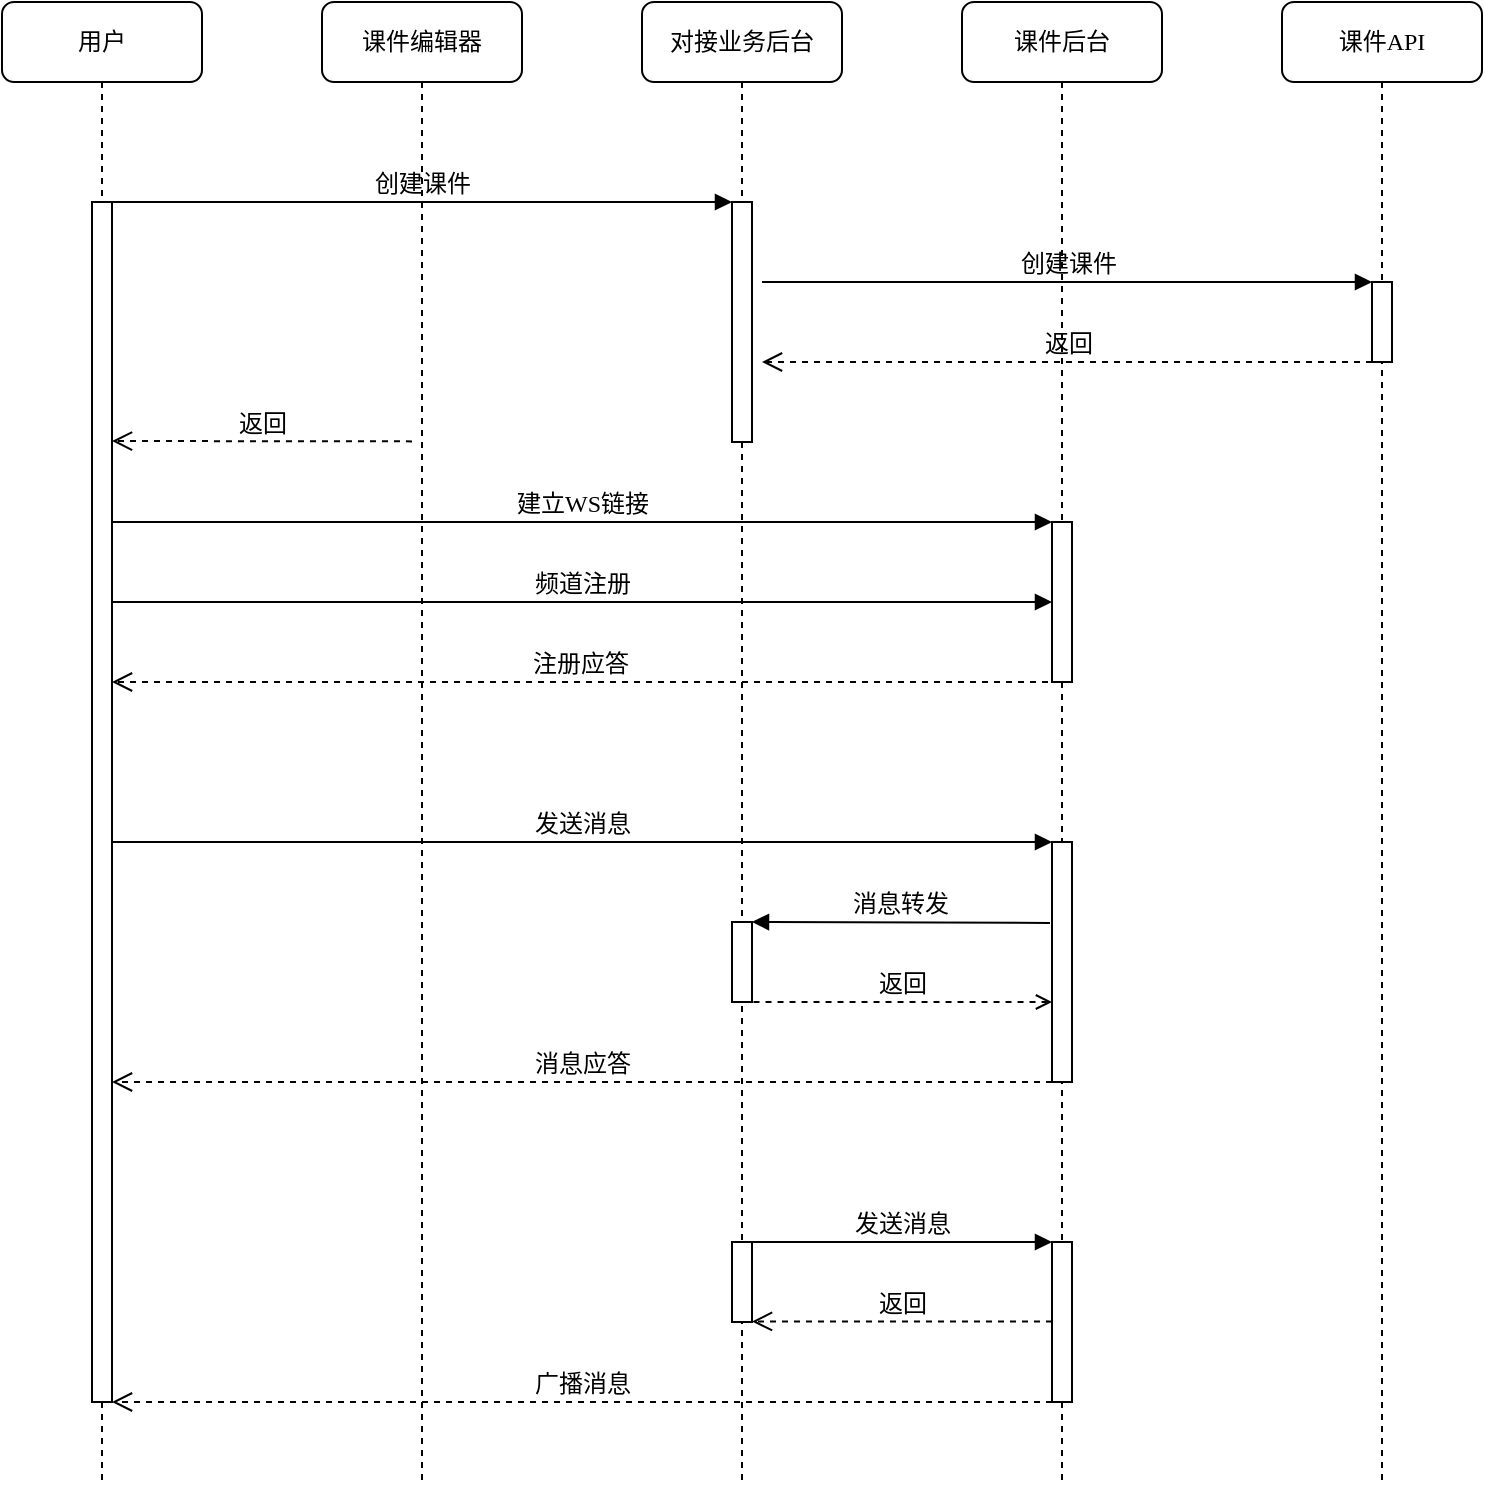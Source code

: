 <mxfile version="21.3.8" type="github">
  <diagram name="第 1 页" id="E05Ltvb_8k6aoxSRjsTi">
    <mxGraphModel dx="819" dy="409" grid="1" gridSize="10" guides="1" tooltips="1" connect="1" arrows="1" fold="1" page="1" pageScale="1" pageWidth="827" pageHeight="1169" math="0" shadow="0">
      <root>
        <mxCell id="0" />
        <mxCell id="1" parent="0" />
        <mxCell id="wpOEHZqx33qmMmasa-VJ-4" value="课件后台" style="shape=umlLifeline;perimeter=lifelinePerimeter;whiteSpace=wrap;html=1;container=1;collapsible=0;recursiveResize=0;outlineConnect=0;rounded=1;shadow=0;comic=0;labelBackgroundColor=none;strokeWidth=1;fontFamily=Verdana;fontSize=12;align=center;" vertex="1" parent="1">
          <mxGeometry x="560" y="80" width="100" height="740" as="geometry" />
        </mxCell>
        <mxCell id="wpOEHZqx33qmMmasa-VJ-5" value="" style="html=1;points=[];perimeter=orthogonalPerimeter;rounded=0;shadow=0;comic=0;labelBackgroundColor=none;strokeWidth=1;fontFamily=Verdana;fontSize=12;align=center;" vertex="1" parent="wpOEHZqx33qmMmasa-VJ-4">
          <mxGeometry x="45" y="260" width="10" height="80" as="geometry" />
        </mxCell>
        <mxCell id="wpOEHZqx33qmMmasa-VJ-6" value="发送消息" style="html=1;verticalAlign=bottom;endArrow=block;labelBackgroundColor=none;fontFamily=Verdana;fontSize=12;edgeStyle=elbowEdgeStyle;elbow=vertical;entryX=-0.209;entryY=0;entryDx=0;entryDy=0;entryPerimeter=0;" edge="1" parent="wpOEHZqx33qmMmasa-VJ-4">
          <mxGeometry x="-0.002" relative="1" as="geometry">
            <mxPoint x="-105" y="620" as="sourcePoint" />
            <Array as="points">
              <mxPoint x="-48.41" y="620" />
              <mxPoint x="-38.41" y="680" />
              <mxPoint x="1.59" y="690" />
              <mxPoint x="-18.41" y="650" />
              <mxPoint x="-98.41" y="540" />
            </Array>
            <mxPoint x="45" y="620" as="targetPoint" />
            <mxPoint as="offset" />
          </mxGeometry>
        </mxCell>
        <mxCell id="wpOEHZqx33qmMmasa-VJ-7" value="" style="html=1;points=[];perimeter=orthogonalPerimeter;rounded=0;shadow=0;comic=0;labelBackgroundColor=none;strokeWidth=1;fontFamily=Verdana;fontSize=12;align=center;" vertex="1" parent="wpOEHZqx33qmMmasa-VJ-4">
          <mxGeometry x="45" y="620" width="10" height="80" as="geometry" />
        </mxCell>
        <mxCell id="wpOEHZqx33qmMmasa-VJ-9" value="课件编辑器" style="shape=umlLifeline;perimeter=lifelinePerimeter;whiteSpace=wrap;html=1;container=1;collapsible=0;recursiveResize=0;outlineConnect=0;rounded=1;shadow=0;comic=0;labelBackgroundColor=none;strokeWidth=1;fontFamily=Verdana;fontSize=12;align=center;" vertex="1" parent="1">
          <mxGeometry x="240" y="80" width="100" height="740" as="geometry" />
        </mxCell>
        <mxCell id="wpOEHZqx33qmMmasa-VJ-11" value="返回" style="html=1;verticalAlign=bottom;endArrow=open;dashed=1;endSize=8;labelBackgroundColor=none;fontFamily=Verdana;fontSize=12;edgeStyle=elbowEdgeStyle;elbow=vertical;" edge="1" parent="wpOEHZqx33qmMmasa-VJ-9">
          <mxGeometry relative="1" as="geometry">
            <mxPoint x="-105" y="219.69" as="targetPoint" />
            <Array as="points" />
            <mxPoint x="45" y="219.69" as="sourcePoint" />
            <mxPoint as="offset" />
          </mxGeometry>
        </mxCell>
        <mxCell id="wpOEHZqx33qmMmasa-VJ-12" value="建立WS链接" style="html=1;verticalAlign=bottom;endArrow=block;labelBackgroundColor=none;fontFamily=Verdana;fontSize=12;edgeStyle=elbowEdgeStyle;elbow=vertical;" edge="1" parent="wpOEHZqx33qmMmasa-VJ-9">
          <mxGeometry x="-0.001" relative="1" as="geometry">
            <mxPoint x="-105" y="260" as="sourcePoint" />
            <mxPoint x="365" y="260" as="targetPoint" />
            <mxPoint as="offset" />
          </mxGeometry>
        </mxCell>
        <mxCell id="wpOEHZqx33qmMmasa-VJ-13" value="对接业务后台" style="shape=umlLifeline;perimeter=lifelinePerimeter;whiteSpace=wrap;html=1;container=1;collapsible=0;recursiveResize=0;outlineConnect=0;rounded=1;shadow=0;comic=0;labelBackgroundColor=none;strokeWidth=1;fontFamily=Verdana;fontSize=12;align=center;" vertex="1" parent="1">
          <mxGeometry x="400" y="80" width="100" height="740" as="geometry" />
        </mxCell>
        <mxCell id="wpOEHZqx33qmMmasa-VJ-14" value="频道注册" style="html=1;verticalAlign=bottom;endArrow=block;labelBackgroundColor=none;fontFamily=Verdana;fontSize=12;edgeStyle=elbowEdgeStyle;elbow=vertical;exitX=1.429;exitY=0.147;exitDx=0;exitDy=0;exitPerimeter=0;" edge="1" parent="wpOEHZqx33qmMmasa-VJ-13">
          <mxGeometry relative="1" as="geometry">
            <mxPoint x="-265" y="300" as="sourcePoint" />
            <mxPoint x="205" y="300" as="targetPoint" />
            <Array as="points">
              <mxPoint x="-203.87" y="300" />
              <mxPoint x="16.13" y="294" />
            </Array>
          </mxGeometry>
        </mxCell>
        <mxCell id="wpOEHZqx33qmMmasa-VJ-15" value="" style="html=1;points=[];perimeter=orthogonalPerimeter;rounded=0;shadow=0;comic=0;labelBackgroundColor=none;strokeWidth=1;fontFamily=Verdana;fontSize=12;align=center;" vertex="1" parent="wpOEHZqx33qmMmasa-VJ-13">
          <mxGeometry x="45" y="620" width="10" height="40" as="geometry" />
        </mxCell>
        <mxCell id="wpOEHZqx33qmMmasa-VJ-16" value="" style="html=1;points=[];perimeter=orthogonalPerimeter;rounded=0;shadow=0;comic=0;labelBackgroundColor=none;strokeWidth=1;fontFamily=Verdana;fontSize=12;align=center;" vertex="1" parent="wpOEHZqx33qmMmasa-VJ-13">
          <mxGeometry x="205" y="420" width="10" height="120" as="geometry" />
        </mxCell>
        <mxCell id="wpOEHZqx33qmMmasa-VJ-17" value="消息转发" style="html=1;verticalAlign=bottom;endArrow=none;labelBackgroundColor=none;fontFamily=Verdana;fontSize=12;edgeStyle=elbowEdgeStyle;elbow=vertical;startArrow=block;startFill=1;endFill=0;" edge="1" parent="wpOEHZqx33qmMmasa-VJ-13">
          <mxGeometry x="-0.004" relative="1" as="geometry">
            <mxPoint x="55" y="460" as="sourcePoint" />
            <Array as="points">
              <mxPoint x="110.31" y="460.46" />
              <mxPoint x="120.31" y="520.46" />
              <mxPoint x="160.31" y="530.46" />
              <mxPoint x="140.31" y="490.46" />
              <mxPoint x="60.31" y="380.46" />
            </Array>
            <mxPoint x="204" y="460" as="targetPoint" />
            <mxPoint as="offset" />
          </mxGeometry>
        </mxCell>
        <mxCell id="wpOEHZqx33qmMmasa-VJ-18" value="消息应答" style="html=1;verticalAlign=bottom;endArrow=open;dashed=1;endSize=8;labelBackgroundColor=none;fontFamily=Verdana;fontSize=12;edgeStyle=elbowEdgeStyle;elbow=vertical;" edge="1" parent="wpOEHZqx33qmMmasa-VJ-13">
          <mxGeometry x="0.003" relative="1" as="geometry">
            <mxPoint x="-265" y="540" as="targetPoint" />
            <Array as="points" />
            <mxPoint x="205" y="540" as="sourcePoint" />
            <mxPoint as="offset" />
          </mxGeometry>
        </mxCell>
        <mxCell id="wpOEHZqx33qmMmasa-VJ-19" value="发送消息" style="html=1;verticalAlign=bottom;endArrow=block;labelBackgroundColor=none;fontFamily=Verdana;fontSize=12;edgeStyle=elbowEdgeStyle;elbow=vertical;" edge="1" parent="wpOEHZqx33qmMmasa-VJ-13">
          <mxGeometry x="-0.002" relative="1" as="geometry">
            <mxPoint x="-265" y="420" as="sourcePoint" />
            <Array as="points">
              <mxPoint x="106.31" y="420" />
              <mxPoint x="116.31" y="480" />
              <mxPoint x="156.31" y="490" />
              <mxPoint x="136.31" y="450" />
              <mxPoint x="56.31" y="340" />
            </Array>
            <mxPoint as="offset" />
            <mxPoint x="205" y="420" as="targetPoint" />
          </mxGeometry>
        </mxCell>
        <mxCell id="wpOEHZqx33qmMmasa-VJ-20" value="返回" style="html=1;verticalAlign=bottom;endArrow=none;dashed=1;endSize=8;labelBackgroundColor=none;fontFamily=Verdana;fontSize=12;edgeStyle=elbowEdgeStyle;elbow=vertical;startArrow=open;startFill=0;endFill=0;" edge="1" parent="wpOEHZqx33qmMmasa-VJ-13">
          <mxGeometry x="0.003" relative="1" as="geometry">
            <mxPoint x="55" y="500" as="targetPoint" />
            <Array as="points">
              <mxPoint x="84" y="500" />
            </Array>
            <mxPoint x="205" y="500" as="sourcePoint" />
            <mxPoint as="offset" />
          </mxGeometry>
        </mxCell>
        <mxCell id="wpOEHZqx33qmMmasa-VJ-21" value="" style="html=1;points=[];perimeter=orthogonalPerimeter;rounded=0;shadow=0;comic=0;labelBackgroundColor=none;strokeWidth=1;fontFamily=Verdana;fontSize=12;align=center;" vertex="1" parent="wpOEHZqx33qmMmasa-VJ-13">
          <mxGeometry x="45" y="460" width="10" height="40" as="geometry" />
        </mxCell>
        <mxCell id="wpOEHZqx33qmMmasa-VJ-10" value="" style="html=1;points=[];perimeter=orthogonalPerimeter;rounded=0;shadow=0;comic=0;labelBackgroundColor=none;strokeWidth=1;fontFamily=Verdana;fontSize=12;align=center;" vertex="1" parent="wpOEHZqx33qmMmasa-VJ-13">
          <mxGeometry x="45" y="100" width="10" height="120" as="geometry" />
        </mxCell>
        <mxCell id="wpOEHZqx33qmMmasa-VJ-22" value="用户" style="shape=umlLifeline;perimeter=lifelinePerimeter;whiteSpace=wrap;html=1;container=1;collapsible=0;recursiveResize=0;outlineConnect=0;rounded=1;shadow=0;comic=0;labelBackgroundColor=none;strokeWidth=1;fontFamily=Verdana;fontSize=12;align=center;" vertex="1" parent="1">
          <mxGeometry x="80" y="80" width="100" height="740" as="geometry" />
        </mxCell>
        <mxCell id="wpOEHZqx33qmMmasa-VJ-23" value="" style="html=1;points=[];perimeter=orthogonalPerimeter;rounded=0;shadow=0;comic=0;labelBackgroundColor=none;strokeWidth=1;fontFamily=Verdana;fontSize=12;align=center;" vertex="1" parent="wpOEHZqx33qmMmasa-VJ-22">
          <mxGeometry x="45" y="100" width="10" height="600" as="geometry" />
        </mxCell>
        <mxCell id="wpOEHZqx33qmMmasa-VJ-24" value="课件API" style="shape=umlLifeline;perimeter=lifelinePerimeter;whiteSpace=wrap;html=1;container=1;collapsible=0;recursiveResize=0;outlineConnect=0;rounded=1;shadow=0;comic=0;labelBackgroundColor=none;strokeWidth=1;fontFamily=Verdana;fontSize=12;align=center;" vertex="1" parent="1">
          <mxGeometry x="720" y="80" width="100" height="740" as="geometry" />
        </mxCell>
        <mxCell id="wpOEHZqx33qmMmasa-VJ-25" value="" style="html=1;points=[];perimeter=orthogonalPerimeter;rounded=0;shadow=0;comic=0;labelBackgroundColor=none;strokeWidth=1;fontFamily=Verdana;fontSize=12;align=center;" vertex="1" parent="wpOEHZqx33qmMmasa-VJ-24">
          <mxGeometry x="45" y="140" width="10" height="40" as="geometry" />
        </mxCell>
        <mxCell id="wpOEHZqx33qmMmasa-VJ-26" value="创建课件" style="html=1;verticalAlign=bottom;endArrow=block;entryX=0;entryY=0;labelBackgroundColor=none;fontFamily=Verdana;fontSize=12;edgeStyle=elbowEdgeStyle;elbow=vertical;" edge="1" parent="1" source="wpOEHZqx33qmMmasa-VJ-23" target="wpOEHZqx33qmMmasa-VJ-10">
          <mxGeometry relative="1" as="geometry">
            <mxPoint x="220" y="190" as="sourcePoint" />
          </mxGeometry>
        </mxCell>
        <mxCell id="wpOEHZqx33qmMmasa-VJ-27" value="注册应答" style="html=1;verticalAlign=bottom;endArrow=open;dashed=1;endSize=8;labelBackgroundColor=none;fontFamily=Verdana;fontSize=12;edgeStyle=elbowEdgeStyle;elbow=vertical;entryX=1.339;entryY=0.244;entryDx=0;entryDy=0;entryPerimeter=0;" edge="1" parent="1">
          <mxGeometry relative="1" as="geometry">
            <mxPoint x="135" y="420" as="targetPoint" />
            <Array as="points">
              <mxPoint x="219.55" y="420" />
              <mxPoint x="199.55" y="420" />
            </Array>
            <mxPoint x="603" y="420" as="sourcePoint" />
          </mxGeometry>
        </mxCell>
        <mxCell id="wpOEHZqx33qmMmasa-VJ-28" value="创建课件" style="html=1;verticalAlign=bottom;endArrow=block;labelBackgroundColor=none;fontFamily=Verdana;fontSize=12;edgeStyle=elbowEdgeStyle;elbow=vertical;" edge="1" parent="1">
          <mxGeometry relative="1" as="geometry">
            <mxPoint x="460" y="220" as="sourcePoint" />
            <mxPoint x="765" y="220" as="targetPoint" />
          </mxGeometry>
        </mxCell>
        <mxCell id="wpOEHZqx33qmMmasa-VJ-29" value="返回" style="html=1;verticalAlign=bottom;endArrow=open;dashed=1;endSize=8;labelBackgroundColor=none;fontFamily=Verdana;fontSize=12;edgeStyle=elbowEdgeStyle;elbow=vertical;" edge="1" parent="1">
          <mxGeometry relative="1" as="geometry">
            <mxPoint x="460" y="260" as="targetPoint" />
            <Array as="points" />
            <mxPoint x="765" y="260" as="sourcePoint" />
            <mxPoint as="offset" />
          </mxGeometry>
        </mxCell>
        <mxCell id="wpOEHZqx33qmMmasa-VJ-30" value="返回" style="html=1;verticalAlign=bottom;endArrow=open;dashed=1;endSize=8;labelBackgroundColor=none;fontFamily=Verdana;fontSize=12;edgeStyle=elbowEdgeStyle;elbow=vertical;exitX=-0.17;exitY=1.002;exitDx=0;exitDy=0;exitPerimeter=0;" edge="1" parent="1">
          <mxGeometry x="0.003" relative="1" as="geometry">
            <mxPoint x="455" y="739.71" as="targetPoint" />
            <Array as="points">
              <mxPoint x="576.54" y="739.71" />
              <mxPoint x="546.54" y="739.71" />
            </Array>
            <mxPoint x="605" y="739.71" as="sourcePoint" />
            <mxPoint as="offset" />
          </mxGeometry>
        </mxCell>
        <mxCell id="wpOEHZqx33qmMmasa-VJ-31" value="广播消息" style="html=1;verticalAlign=bottom;endArrow=open;dashed=1;endSize=8;labelBackgroundColor=none;fontFamily=Verdana;fontSize=12;edgeStyle=elbowEdgeStyle;elbow=vertical;exitX=-0.245;exitY=0.997;exitDx=0;exitDy=0;exitPerimeter=0;" edge="1" parent="1">
          <mxGeometry x="0.003" relative="1" as="geometry">
            <mxPoint x="135" y="780" as="targetPoint" />
            <Array as="points" />
            <mxPoint x="605" y="780" as="sourcePoint" />
            <mxPoint as="offset" />
          </mxGeometry>
        </mxCell>
      </root>
    </mxGraphModel>
  </diagram>
</mxfile>
